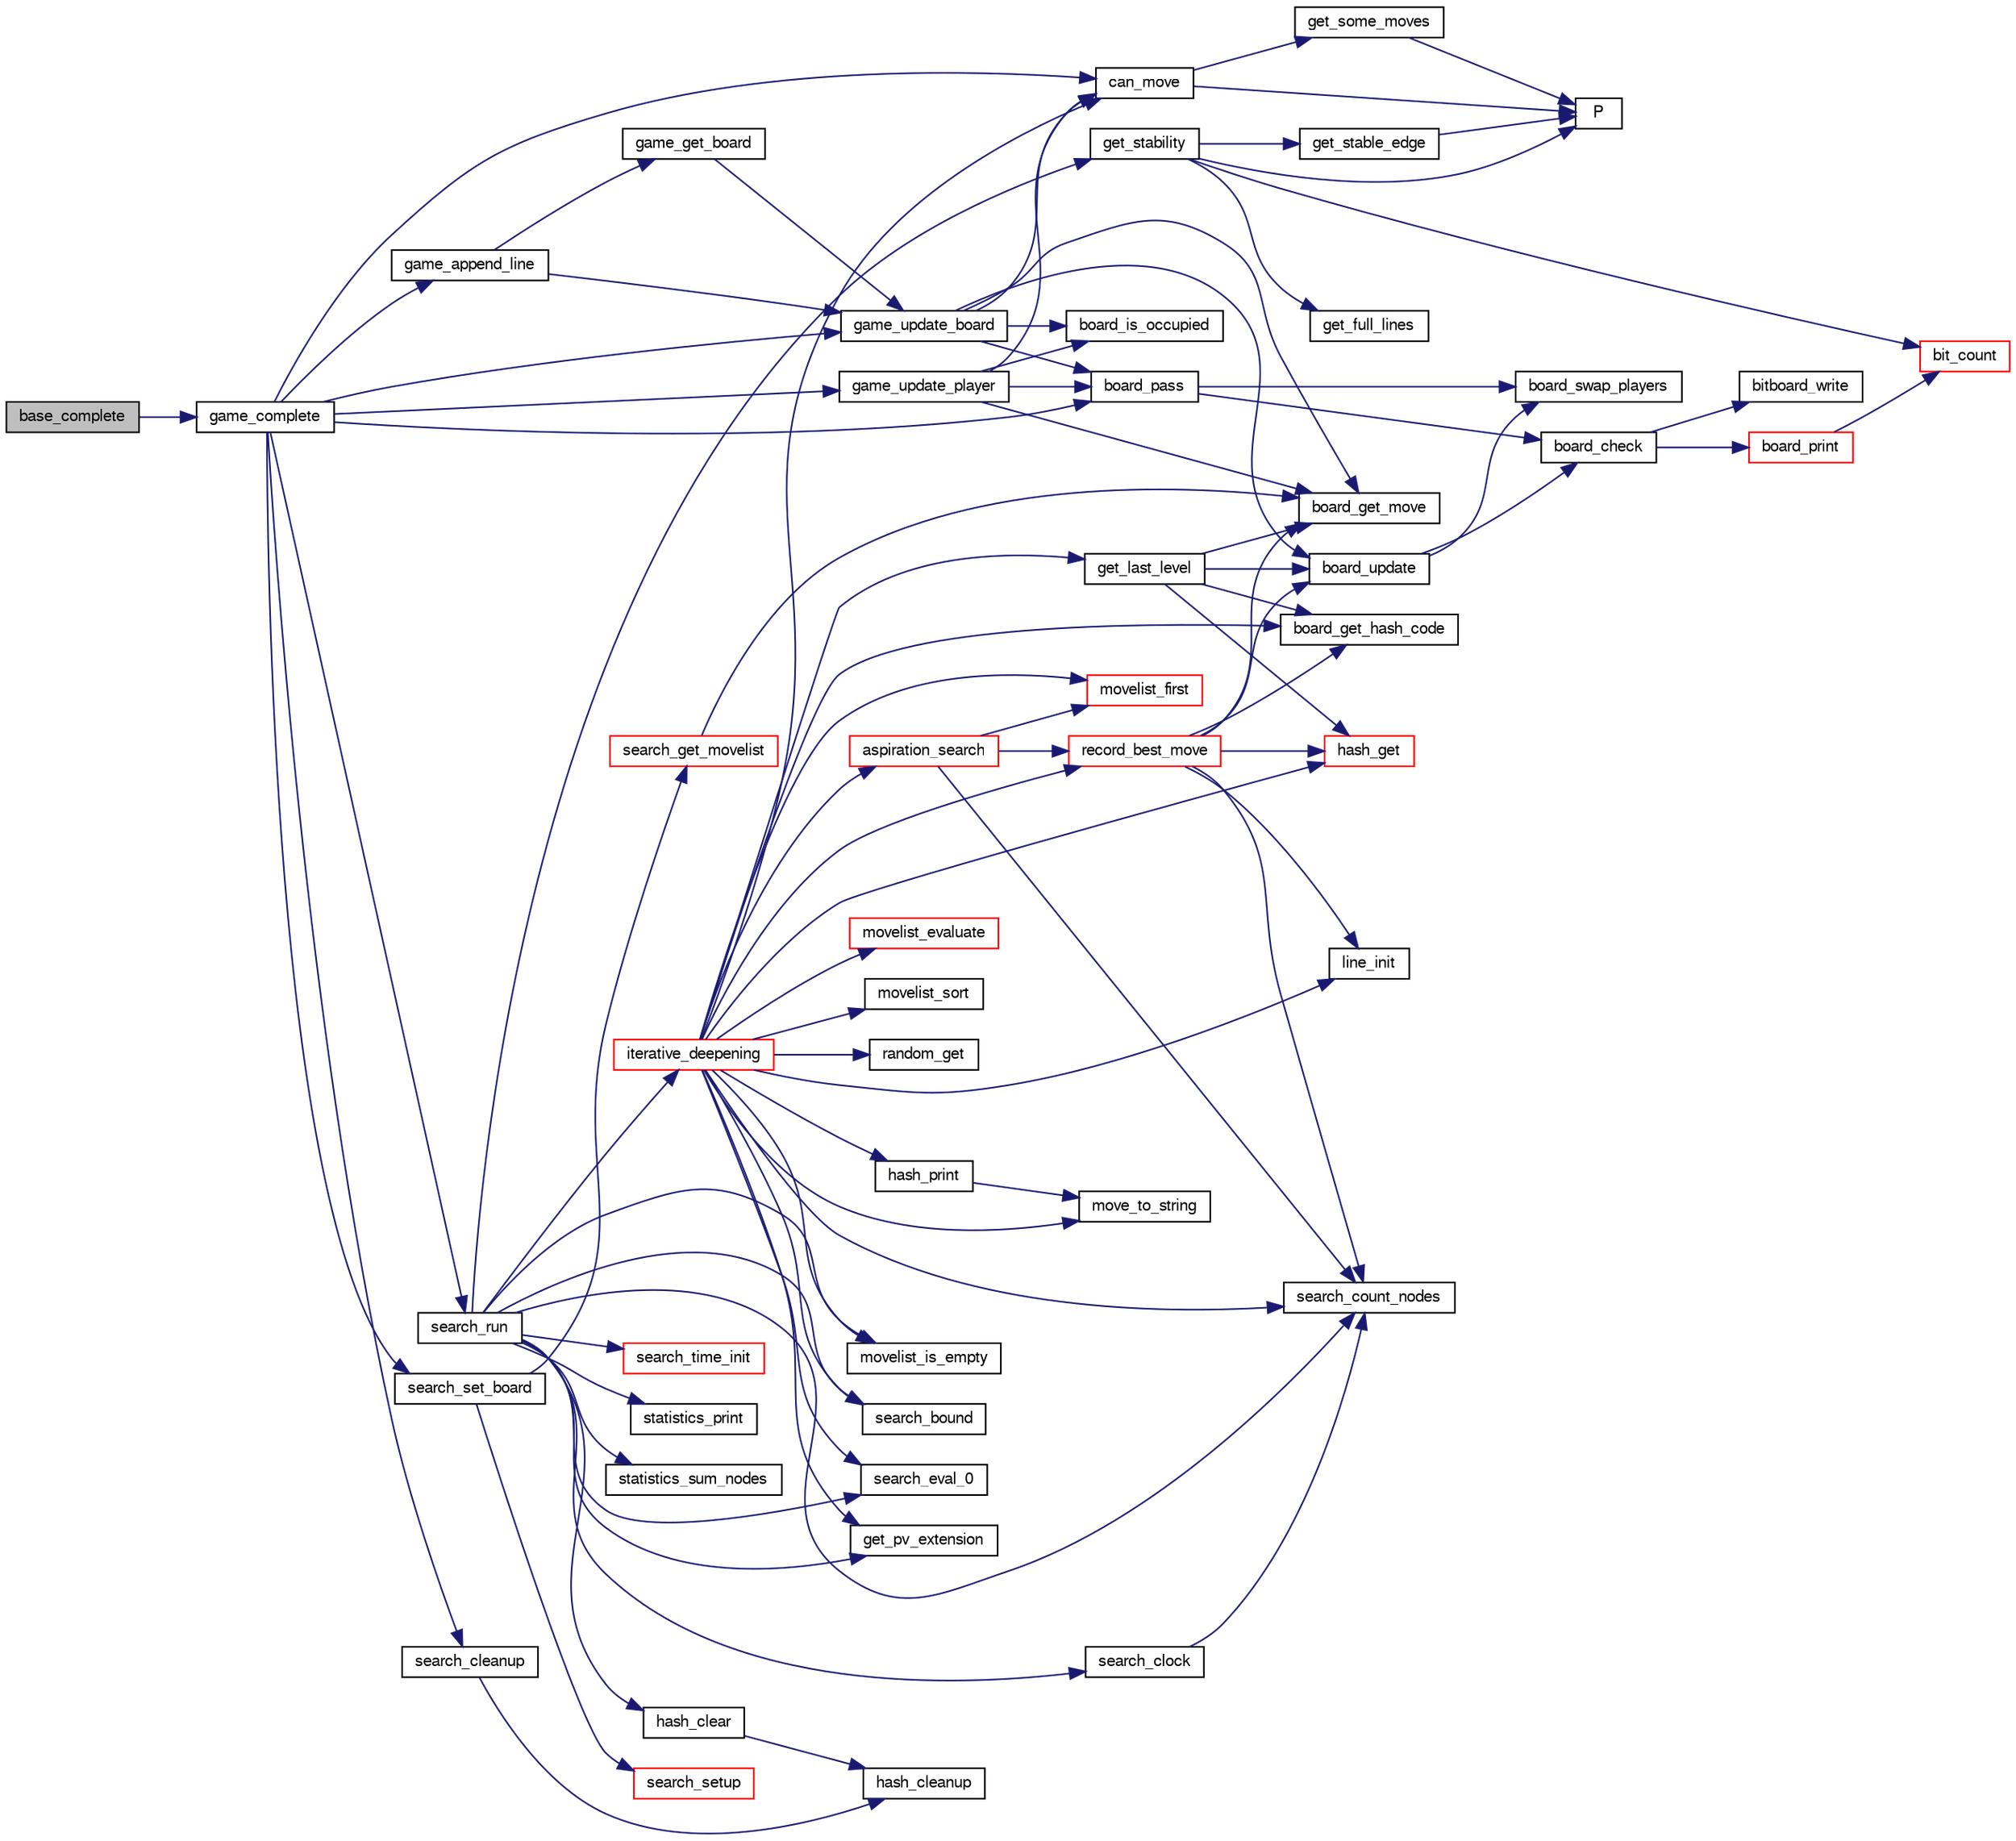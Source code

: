 digraph "base_complete"
{
 // LATEX_PDF_SIZE
  bgcolor="transparent";
  edge [fontname="FreeSans",fontsize="10",labelfontname="FreeSans",labelfontsize="10"];
  node [fontname="FreeSans",fontsize="10",shape=record];
  rankdir="LR";
  Node1 [label="base_complete",height=0.2,width=0.4,color="black", fillcolor="grey75", style="filled", fontcolor="black",tooltip="Base analysis."];
  Node1 -> Node2 [color="midnightblue",fontsize="10",style="solid",fontname="FreeSans"];
  Node2 [label="game_complete",height=0.2,width=0.4,color="black",URL="$game_8c.html#a2478745958cb21430866a4ea503274df",tooltip="Terminate an unfinished game."];
  Node2 -> Node3 [color="midnightblue",fontsize="10",style="solid",fontname="FreeSans"];
  Node3 [label="board_pass",height=0.2,width=0.4,color="black",URL="$board_8c.html#ac353cc1821e12d2aeba8eefe5cf92b46",tooltip="Passing move."];
  Node3 -> Node4 [color="midnightblue",fontsize="10",style="solid",fontname="FreeSans"];
  Node4 [label="board_check",height=0.2,width=0.4,color="black",URL="$board_8c.html#a849436f17b60e89ed91f8e5013ed9d04",tooltip="Check board consistency."];
  Node4 -> Node5 [color="midnightblue",fontsize="10",style="solid",fontname="FreeSans"];
  Node5 [label="bitboard_write",height=0.2,width=0.4,color="black",URL="$bit_8c.html#a519b18f67de9b8edbd98f687a13b45f5",tooltip="Print an unsigned long long as a board."];
  Node4 -> Node6 [color="midnightblue",fontsize="10",style="solid",fontname="FreeSans"];
  Node6 [label="board_print",height=0.2,width=0.4,color="red",URL="$board_8c.html#a27ccb92684d9e7194eeb3bc34311ad55",tooltip="Print out the board."];
  Node6 -> Node7 [color="midnightblue",fontsize="10",style="solid",fontname="FreeSans"];
  Node7 [label="bit_count",height=0.2,width=0.4,color="red",URL="$bit_8c.html#a830fec0a90989da1f1900ff609b92167",tooltip="Count the number of bits set to one in an unsigned long long."];
  Node3 -> Node13 [color="midnightblue",fontsize="10",style="solid",fontname="FreeSans"];
  Node13 [label="board_swap_players",height=0.2,width=0.4,color="black",URL="$board_8c.html#a4d389fb0245969a39744349230ce7703",tooltip="Swap players."];
  Node2 -> Node14 [color="midnightblue",fontsize="10",style="solid",fontname="FreeSans"];
  Node14 [label="can_move",height=0.2,width=0.4,color="black",URL="$board_8c.html#ae1a532d6eaa0e55357d0f4b9cd659b88",tooltip="Check if a player can move."];
  Node14 -> Node11 [color="midnightblue",fontsize="10",style="solid",fontname="FreeSans"];
  Node11 [label="get_some_moves",height=0.2,width=0.4,color="black",URL="$board_8c.html#a5db071e3e4d26a0b7d6425bb6333dd7f",tooltip="Get a part of the moves."];
  Node11 -> Node12 [color="midnightblue",fontsize="10",style="solid",fontname="FreeSans"];
  Node12 [label="P",height=0.2,width=0.4,color="black",URL="$generate__flip_8c.html#a11481f01e169aee1117c83a352c22222",tooltip=" "];
  Node14 -> Node12 [color="midnightblue",fontsize="10",style="solid",fontname="FreeSans"];
  Node2 -> Node15 [color="midnightblue",fontsize="10",style="solid",fontname="FreeSans"];
  Node15 [label="game_append_line",height=0.2,width=0.4,color="black",URL="$game_8c.html#a8f66bc63e1d650f3768bf13c298946eb",tooltip="Build a game from an initial position and a move sequence."];
  Node15 -> Node16 [color="midnightblue",fontsize="10",style="solid",fontname="FreeSans"];
  Node16 [label="game_get_board",height=0.2,width=0.4,color="black",URL="$game_8c.html#ad7449cc460e08f4fa241652940fa914e",tooltip="Get the board after 'ply' move."];
  Node16 -> Node17 [color="midnightblue",fontsize="10",style="solid",fontname="FreeSans"];
  Node17 [label="game_update_board",height=0.2,width=0.4,color="black",URL="$game_8c.html#a2b48a650adb24509ed0d0e2267ecfd21",tooltip="update a board."];
  Node17 -> Node18 [color="midnightblue",fontsize="10",style="solid",fontname="FreeSans"];
  Node18 [label="board_get_move",height=0.2,width=0.4,color="black",URL="$board_8c.html#a3b5748c109770fe228ea15b562c0f113",tooltip="Compute a move."];
  Node17 -> Node19 [color="midnightblue",fontsize="10",style="solid",fontname="FreeSans"];
  Node19 [label="board_is_occupied",height=0.2,width=0.4,color="black",URL="$board_8c.html#acad11415527107f161c9f2a3b909dc2b",tooltip="Check if a square is occupied."];
  Node17 -> Node3 [color="midnightblue",fontsize="10",style="solid",fontname="FreeSans"];
  Node17 -> Node20 [color="midnightblue",fontsize="10",style="solid",fontname="FreeSans"];
  Node20 [label="board_update",height=0.2,width=0.4,color="black",URL="$board_8c.html#a2d24dea46d67d71b1d9fe9f515d8d675",tooltip="Update a board."];
  Node20 -> Node4 [color="midnightblue",fontsize="10",style="solid",fontname="FreeSans"];
  Node20 -> Node13 [color="midnightblue",fontsize="10",style="solid",fontname="FreeSans"];
  Node17 -> Node14 [color="midnightblue",fontsize="10",style="solid",fontname="FreeSans"];
  Node15 -> Node17 [color="midnightblue",fontsize="10",style="solid",fontname="FreeSans"];
  Node2 -> Node17 [color="midnightblue",fontsize="10",style="solid",fontname="FreeSans"];
  Node2 -> Node21 [color="midnightblue",fontsize="10",style="solid",fontname="FreeSans"];
  Node21 [label="game_update_player",height=0.2,width=0.4,color="black",URL="$game_8c.html#a20e8d7c89c4744e264deab4405312abd",tooltip="update a player."];
  Node21 -> Node18 [color="midnightblue",fontsize="10",style="solid",fontname="FreeSans"];
  Node21 -> Node19 [color="midnightblue",fontsize="10",style="solid",fontname="FreeSans"];
  Node21 -> Node3 [color="midnightblue",fontsize="10",style="solid",fontname="FreeSans"];
  Node21 -> Node14 [color="midnightblue",fontsize="10",style="solid",fontname="FreeSans"];
  Node2 -> Node22 [color="midnightblue",fontsize="10",style="solid",fontname="FreeSans"];
  Node22 [label="search_cleanup",height=0.2,width=0.4,color="black",URL="$search_8c.html#a7b93f77633c01068248bd9072013981a",tooltip="Clean-up some search data."];
  Node22 -> Node23 [color="midnightblue",fontsize="10",style="solid",fontname="FreeSans"];
  Node23 [label="hash_cleanup",height=0.2,width=0.4,color="black",URL="$hash-lock-free_8c.html#aab69792f6f434c8466eca07c469850f1",tooltip="Clear the hashtable."];
  Node2 -> Node24 [color="midnightblue",fontsize="10",style="solid",fontname="FreeSans"];
  Node24 [label="search_run",height=0.2,width=0.4,color="black",URL="$root_8c.html#ae8b727693fc7a90e504bd8abec158c84",tooltip="Search the bestmove of a given board."];
  Node24 -> Node25 [color="midnightblue",fontsize="10",style="solid",fontname="FreeSans"];
  Node25 [label="get_pv_extension",height=0.2,width=0.4,color="black",URL="$search_8c.html#a7859966133ce35e30a9ffd76093ca1c7",tooltip="Compute the pv_extension."];
  Node24 -> Node26 [color="midnightblue",fontsize="10",style="solid",fontname="FreeSans"];
  Node26 [label="get_stability",height=0.2,width=0.4,color="black",URL="$board_8c.html#a60e2b7416c26d30fd43e091c954d43b8",tooltip="Estimate the stability."];
  Node26 -> Node7 [color="midnightblue",fontsize="10",style="solid",fontname="FreeSans"];
  Node26 -> Node27 [color="midnightblue",fontsize="10",style="solid",fontname="FreeSans"];
  Node27 [label="get_full_lines",height=0.2,width=0.4,color="black",URL="$board_8c.html#a95361f5ad60bdcee3139f74bf3f111b7",tooltip="Get full lines."];
  Node26 -> Node28 [color="midnightblue",fontsize="10",style="solid",fontname="FreeSans"];
  Node28 [label="get_stable_edge",height=0.2,width=0.4,color="black",URL="$board_8c.html#a2d71c0e083142ec8316c0df0b2e83e42",tooltip="Get stable edge."];
  Node28 -> Node12 [color="midnightblue",fontsize="10",style="solid",fontname="FreeSans"];
  Node26 -> Node12 [color="midnightblue",fontsize="10",style="solid",fontname="FreeSans"];
  Node24 -> Node29 [color="midnightblue",fontsize="10",style="solid",fontname="FreeSans"];
  Node29 [label="hash_clear",height=0.2,width=0.4,color="black",URL="$hash-lock-free_8c.html#a8e816e06f47bd2f37528bef5ae64cf8d",tooltip="Clear the hashtable."];
  Node29 -> Node23 [color="midnightblue",fontsize="10",style="solid",fontname="FreeSans"];
  Node24 -> Node30 [color="midnightblue",fontsize="10",style="solid",fontname="FreeSans"];
  Node30 [label="iterative_deepening",height=0.2,width=0.4,color="red",URL="$root_8c.html#a0e77250a21e5f5d70917a5356c22f5f3",tooltip="Iterative deepening."];
  Node30 -> Node31 [color="midnightblue",fontsize="10",style="solid",fontname="FreeSans"];
  Node31 [label="aspiration_search",height=0.2,width=0.4,color="red",URL="$root_8c.html#ad7e7acc5e26be0248b45eff34678ee3b",tooltip="Aspiration window."];
  Node31 -> Node38 [color="midnightblue",fontsize="10",style="solid",fontname="FreeSans"];
  Node38 [label="movelist_first",height=0.2,width=0.4,color="red",URL="$move_8c.html#a344c538364b7077c15a57c8ec0c4a947",tooltip="Return the first move of the list."];
  Node31 -> Node77 [color="midnightblue",fontsize="10",style="solid",fontname="FreeSans"];
  Node77 [label="record_best_move",height=0.2,width=0.4,color="red",URL="$root_8c.html#ae557ecf41efe8b033969349603c765e2",tooltip="Record best move."];
  Node77 -> Node34 [color="midnightblue",fontsize="10",style="solid",fontname="FreeSans"];
  Node34 [label="board_get_hash_code",height=0.2,width=0.4,color="black",URL="$board_8c.html#a0e6cff6e714bcb714e2b9b2d7b9fbec6",tooltip="Compute a hash code."];
  Node77 -> Node18 [color="midnightblue",fontsize="10",style="solid",fontname="FreeSans"];
  Node77 -> Node20 [color="midnightblue",fontsize="10",style="solid",fontname="FreeSans"];
  Node77 -> Node36 [color="midnightblue",fontsize="10",style="solid",fontname="FreeSans"];
  Node36 [label="hash_get",height=0.2,width=0.4,color="red",URL="$hash-lock-free_8c.html#a6f54ce833279fec9ac110dcce45565ad",tooltip="Find an hash table entry according to the evaluated board hash codes."];
  Node77 -> Node116 [color="midnightblue",fontsize="10",style="solid",fontname="FreeSans"];
  Node116 [label="line_init",height=0.2,width=0.4,color="black",URL="$move_8c.html#a833b8b36407a601e79b24179cbebbef8",tooltip="Initialize a sequence of moves."];
  Node77 -> Node120 [color="midnightblue",fontsize="10",style="solid",fontname="FreeSans"];
  Node120 [label="search_count_nodes",height=0.2,width=0.4,color="black",URL="$search_8c.html#a66fbe49d1b42845bef2a07d0219a525c",tooltip="Return the number of nodes searched."];
  Node31 -> Node120 [color="midnightblue",fontsize="10",style="solid",fontname="FreeSans"];
  Node30 -> Node34 [color="midnightblue",fontsize="10",style="solid",fontname="FreeSans"];
  Node30 -> Node14 [color="midnightblue",fontsize="10",style="solid",fontname="FreeSans"];
  Node30 -> Node158 [color="midnightblue",fontsize="10",style="solid",fontname="FreeSans"];
  Node158 [label="get_last_level",height=0.2,width=0.4,color="black",URL="$root_8c.html#a80faf8cf7370a25a3c903ba70ed1f99b",tooltip="Retrieve the last level of the search."];
  Node158 -> Node34 [color="midnightblue",fontsize="10",style="solid",fontname="FreeSans"];
  Node158 -> Node18 [color="midnightblue",fontsize="10",style="solid",fontname="FreeSans"];
  Node158 -> Node20 [color="midnightblue",fontsize="10",style="solid",fontname="FreeSans"];
  Node158 -> Node36 [color="midnightblue",fontsize="10",style="solid",fontname="FreeSans"];
  Node30 -> Node25 [color="midnightblue",fontsize="10",style="solid",fontname="FreeSans"];
  Node30 -> Node36 [color="midnightblue",fontsize="10",style="solid",fontname="FreeSans"];
  Node30 -> Node159 [color="midnightblue",fontsize="10",style="solid",fontname="FreeSans"];
  Node159 [label="hash_print",height=0.2,width=0.4,color="black",URL="$hash-lock-free_8c.html#ae6d68d5b1285c0f7e6ca01891be833b4",tooltip="print HashData content."];
  Node159 -> Node42 [color="midnightblue",fontsize="10",style="solid",fontname="FreeSans"];
  Node42 [label="move_to_string",height=0.2,width=0.4,color="black",URL="$move_8c.html#a5d61a3318dc80a3171250974a921055d",tooltip="Print out a move."];
  Node30 -> Node116 [color="midnightblue",fontsize="10",style="solid",fontname="FreeSans"];
  Node30 -> Node42 [color="midnightblue",fontsize="10",style="solid",fontname="FreeSans"];
  Node30 -> Node80 [color="midnightblue",fontsize="10",style="solid",fontname="FreeSans"];
  Node80 [label="movelist_evaluate",height=0.2,width=0.4,color="red",URL="$move_8c.html#a9b4b1c7be1b237198713f0355f60fe28",tooltip="Evaluate a list of move in order to sort it."];
  Node30 -> Node38 [color="midnightblue",fontsize="10",style="solid",fontname="FreeSans"];
  Node30 -> Node55 [color="midnightblue",fontsize="10",style="solid",fontname="FreeSans"];
  Node55 [label="movelist_is_empty",height=0.2,width=0.4,color="black",URL="$move_8c.html#a13dc373d7c20c99db5dfbc1b70e20d15",tooltip="Check if the list is empty."];
  Node30 -> Node56 [color="midnightblue",fontsize="10",style="solid",fontname="FreeSans"];
  Node56 [label="movelist_sort",height=0.2,width=0.4,color="black",URL="$move_8c.html#a38bfc9e186591a76e2b3c673075effd3",tooltip="Sort all moves."];
  Node30 -> Node160 [color="midnightblue",fontsize="10",style="solid",fontname="FreeSans"];
  Node160 [label="random_get",height=0.2,width=0.4,color="black",URL="$util_8c.html#a9787f9579ffe8e42bf7e4e8e179723ab",tooltip="Pseudo-random number generator."];
  Node30 -> Node77 [color="midnightblue",fontsize="10",style="solid",fontname="FreeSans"];
  Node30 -> Node153 [color="midnightblue",fontsize="10",style="solid",fontname="FreeSans"];
  Node153 [label="search_bound",height=0.2,width=0.4,color="black",URL="$root_8c.html#abd96ac683822561d0ca3e2981a6585da",tooltip="bound root scores according to stable squares"];
  Node30 -> Node120 [color="midnightblue",fontsize="10",style="solid",fontname="FreeSans"];
  Node30 -> Node90 [color="midnightblue",fontsize="10",style="solid",fontname="FreeSans"];
  Node90 [label="search_eval_0",height=0.2,width=0.4,color="black",URL="$midgame_8c.html#a35172421197c3d988a7ea86009a777c9",tooltip="evaluate a midgame position with the evaluation function."];
  Node24 -> Node55 [color="midnightblue",fontsize="10",style="solid",fontname="FreeSans"];
  Node24 -> Node153 [color="midnightblue",fontsize="10",style="solid",fontname="FreeSans"];
  Node24 -> Node122 [color="midnightblue",fontsize="10",style="solid",fontname="FreeSans"];
  Node122 [label="search_clock",height=0.2,width=0.4,color="black",URL="$search_8c.html#a5710e38d5c67dd03d99307b442d00a63",tooltip="Return the time spent by the search."];
  Node122 -> Node120 [color="midnightblue",fontsize="10",style="solid",fontname="FreeSans"];
  Node24 -> Node120 [color="midnightblue",fontsize="10",style="solid",fontname="FreeSans"];
  Node24 -> Node90 [color="midnightblue",fontsize="10",style="solid",fontname="FreeSans"];
  Node24 -> Node164 [color="midnightblue",fontsize="10",style="solid",fontname="FreeSans"];
  Node164 [label="search_time_init",height=0.2,width=0.4,color="red",URL="$search_8c.html#a0338bb851c866a94b8451004068fa394",tooltip="Initialize the alloted time."];
  Node24 -> Node165 [color="midnightblue",fontsize="10",style="solid",fontname="FreeSans"];
  Node165 [label="statistics_print",height=0.2,width=0.4,color="black",URL="$stats_8c.html#af15b5cd7664fb5e595189ba085486f45",tooltip="Print statistics."];
  Node24 -> Node166 [color="midnightblue",fontsize="10",style="solid",fontname="FreeSans"];
  Node166 [label="statistics_sum_nodes",height=0.2,width=0.4,color="black",URL="$stats_8c.html#a47fa8a262b1bbac35e09be17c9edda25",tooltip="Cumulate node counts from the last search."];
  Node2 -> Node167 [color="midnightblue",fontsize="10",style="solid",fontname="FreeSans"];
  Node167 [label="search_set_board",height=0.2,width=0.4,color="black",URL="$search_8c.html#a99ecde00b1e5da1b9366b69ec1971568",tooltip="Set the board to analyze."];
  Node167 -> Node112 [color="midnightblue",fontsize="10",style="solid",fontname="FreeSans"];
  Node112 [label="search_get_movelist",height=0.2,width=0.4,color="red",URL="$search_8c.html#a507955218cafd96b85d29981f3ea6f8d",tooltip="Get a list of legal moves."];
  Node112 -> Node18 [color="midnightblue",fontsize="10",style="solid",fontname="FreeSans"];
  Node167 -> Node69 [color="midnightblue",fontsize="10",style="solid",fontname="FreeSans"];
  Node69 [label="search_setup",height=0.2,width=0.4,color="red",URL="$search_8c.html#ad93ea95428d09b19c1491ee9378ad2b3",tooltip="Set up various structure once the board has been set."];
}
